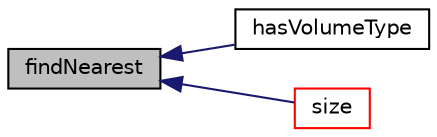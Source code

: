 digraph "findNearest"
{
  bgcolor="transparent";
  edge [fontname="Helvetica",fontsize="10",labelfontname="Helvetica",labelfontsize="10"];
  node [fontname="Helvetica",fontsize="10",shape=record];
  rankdir="LR";
  Node1 [label="findNearest",height=0.2,width=0.4,color="black", fillcolor="grey75", style="filled", fontcolor="black"];
  Node1 -> Node2 [dir="back",color="midnightblue",fontsize="10",style="solid",fontname="Helvetica"];
  Node2 [label="hasVolumeType",height=0.2,width=0.4,color="black",URL="$a02780.html#a125262fc4d969b0bbf0f93101400c252",tooltip="Whether supports volume type below. I.e. whether is closed. "];
  Node1 -> Node3 [dir="back",color="midnightblue",fontsize="10",style="solid",fontname="Helvetica"];
  Node3 [label="size",height=0.2,width=0.4,color="red",URL="$a02780.html#aefe0792b5b0175e6022a92a906fdf053",tooltip="Range of local indices that can be returned. "];
}
